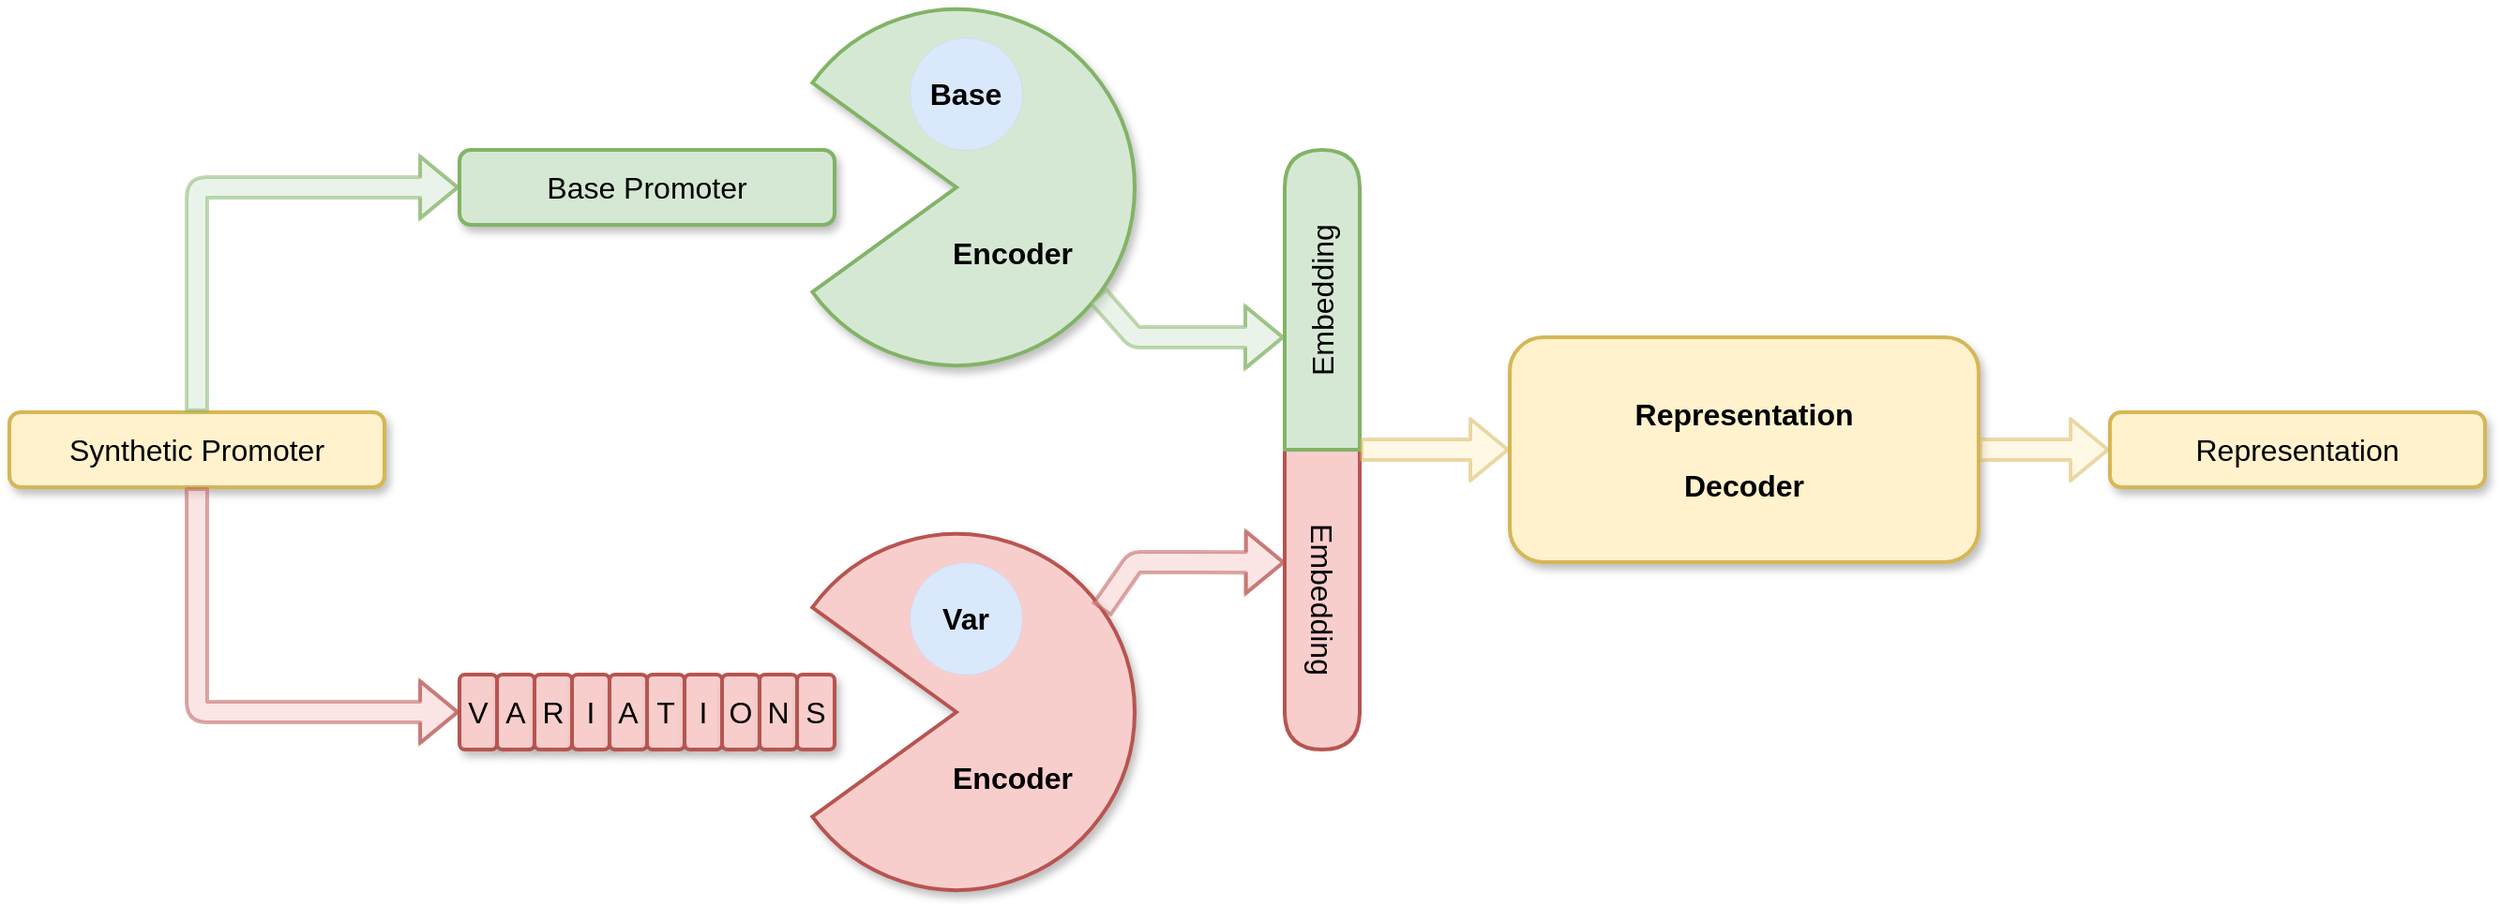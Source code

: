 <mxfile version="18.1.1" type="device"><diagram id="GqJFGkI5J_TLqhfjNLBM" name="Page-1"><mxGraphModel dx="1221" dy="726" grid="1" gridSize="10" guides="1" tooltips="1" connect="1" arrows="1" fold="1" page="1" pageScale="1" pageWidth="1654" pageHeight="1169" math="0" shadow="0"><root><mxCell id="0"/><mxCell id="1" parent="0"/><mxCell id="oWnLQndHVXs9HaX9_V5U-1" value="&lt;font style=&quot;font-size: 16px;&quot;&gt;Synthetic Promoter&lt;/font&gt;" style="rounded=1;whiteSpace=wrap;html=1;fillColor=#fff2cc;strokeColor=#d6b656;shadow=1;glass=0;strokeWidth=2;" parent="1" vertex="1"><mxGeometry x="80" y="320" width="200" height="40" as="geometry"/></mxCell><mxCell id="oWnLQndHVXs9HaX9_V5U-2" value="" style="shape=flexArrow;endArrow=classic;html=1;rounded=1;fontSize=16;exitX=0.5;exitY=0;exitDx=0;exitDy=0;fillColor=#d5e8d4;strokeColor=#82b366;shadow=0;opacity=50;strokeWidth=2;entryX=0;entryY=0.5;entryDx=0;entryDy=0;" parent="1" source="oWnLQndHVXs9HaX9_V5U-1" target="oWnLQndHVXs9HaX9_V5U-4" edge="1"><mxGeometry width="50" height="50" relative="1" as="geometry"><mxPoint x="440" y="320" as="sourcePoint"/><mxPoint x="320" y="160" as="targetPoint"/><Array as="points"><mxPoint x="180" y="200"/></Array></mxGeometry></mxCell><mxCell id="oWnLQndHVXs9HaX9_V5U-3" value="" style="shape=flexArrow;endArrow=classic;html=1;rounded=1;shadow=0;fontSize=16;exitX=0.5;exitY=1;exitDx=0;exitDy=0;fillColor=#f8cecc;strokeColor=#b85450;opacity=50;strokeWidth=2;entryX=0;entryY=0.5;entryDx=0;entryDy=0;" parent="1" source="oWnLQndHVXs9HaX9_V5U-1" target="oWnLQndHVXs9HaX9_V5U-5" edge="1"><mxGeometry width="50" height="50" relative="1" as="geometry"><mxPoint x="410" y="480" as="sourcePoint"/><mxPoint x="320" y="520" as="targetPoint"/><Array as="points"><mxPoint x="180" y="480"/></Array></mxGeometry></mxCell><mxCell id="oWnLQndHVXs9HaX9_V5U-4" value="&lt;font style=&quot;font-size: 16px;&quot;&gt;Base Promoter&lt;/font&gt;" style="rounded=1;whiteSpace=wrap;html=1;fillColor=#d5e8d4;strokeColor=#82b366;shadow=1;glass=0;strokeWidth=2;" parent="1" vertex="1"><mxGeometry x="320" y="180" width="200" height="40" as="geometry"/></mxCell><mxCell id="oWnLQndHVXs9HaX9_V5U-5" value="&lt;font style=&quot;font-size: 16px;&quot;&gt;V&lt;/font&gt;" style="rounded=1;whiteSpace=wrap;html=1;fillColor=#f8cecc;strokeColor=#b85450;shadow=1;glass=0;fontSize=16;sketch=0;strokeWidth=2;" parent="1" vertex="1"><mxGeometry x="320" y="460" width="20" height="40" as="geometry"/></mxCell><mxCell id="oWnLQndHVXs9HaX9_V5U-6" value="A" style="rounded=1;whiteSpace=wrap;html=1;fillColor=#f8cecc;strokeColor=#b85450;shadow=1;glass=0;fontSize=16;sketch=0;strokeWidth=2;" parent="1" vertex="1"><mxGeometry x="340" y="460" width="20" height="40" as="geometry"/></mxCell><mxCell id="oWnLQndHVXs9HaX9_V5U-7" value="R" style="rounded=1;fillColor=#f8cecc;strokeColor=#b85450;shadow=1;glass=0;fontSize=16;whiteSpace=wrap;html=1;labelBackgroundColor=none;labelBorderColor=none;sketch=0;strokeWidth=2;" parent="1" vertex="1"><mxGeometry x="360" y="460" width="20" height="40" as="geometry"/></mxCell><mxCell id="oWnLQndHVXs9HaX9_V5U-8" value="I" style="rounded=1;fillColor=#f8cecc;strokeColor=#b85450;shadow=1;glass=0;fontSize=16;whiteSpace=wrap;html=1;labelBackgroundColor=none;labelBorderColor=none;sketch=0;strokeWidth=2;" parent="1" vertex="1"><mxGeometry x="380" y="460" width="20" height="40" as="geometry"/></mxCell><mxCell id="oWnLQndHVXs9HaX9_V5U-9" value="A" style="rounded=1;fillColor=#f8cecc;strokeColor=#b85450;shadow=1;glass=0;fontSize=16;whiteSpace=wrap;html=1;labelBackgroundColor=none;labelBorderColor=none;sketch=0;strokeWidth=2;" parent="1" vertex="1"><mxGeometry x="400" y="460" width="20" height="40" as="geometry"/></mxCell><mxCell id="oWnLQndHVXs9HaX9_V5U-10" value="T" style="rounded=1;fillColor=#f8cecc;strokeColor=#b85450;shadow=1;glass=0;fontSize=16;whiteSpace=wrap;html=1;labelBackgroundColor=none;labelBorderColor=none;sketch=0;strokeWidth=2;" parent="1" vertex="1"><mxGeometry x="420" y="460" width="20" height="40" as="geometry"/></mxCell><mxCell id="oWnLQndHVXs9HaX9_V5U-11" value="I" style="rounded=1;fillColor=#f8cecc;strokeColor=#b85450;shadow=1;glass=0;fontSize=16;whiteSpace=wrap;html=1;labelBackgroundColor=none;labelBorderColor=none;sketch=0;strokeWidth=2;" parent="1" vertex="1"><mxGeometry x="440" y="460" width="20" height="40" as="geometry"/></mxCell><mxCell id="oWnLQndHVXs9HaX9_V5U-12" value="O" style="rounded=1;fillColor=#f8cecc;strokeColor=#b85450;shadow=1;glass=0;fontSize=16;whiteSpace=wrap;html=1;labelBackgroundColor=none;labelBorderColor=none;sketch=0;strokeWidth=2;" parent="1" vertex="1"><mxGeometry x="460" y="460" width="20" height="40" as="geometry"/></mxCell><mxCell id="oWnLQndHVXs9HaX9_V5U-13" value="N" style="rounded=1;whiteSpace=wrap;html=1;fillColor=#f8cecc;strokeColor=#b85450;shadow=1;glass=0;fontSize=16;sketch=0;strokeWidth=2;" parent="1" vertex="1"><mxGeometry x="480" y="460" width="20" height="40" as="geometry"/></mxCell><mxCell id="oWnLQndHVXs9HaX9_V5U-14" value="S" style="rounded=1;whiteSpace=wrap;html=1;fillColor=#f8cecc;strokeColor=#b85450;shadow=1;glass=0;fontSize=16;sketch=0;strokeWidth=2;" parent="1" vertex="1"><mxGeometry x="500" y="460" width="20" height="40" as="geometry"/></mxCell><mxCell id="oWnLQndHVXs9HaX9_V5U-26" value="" style="verticalLabelPosition=bottom;verticalAlign=top;html=1;shape=mxgraph.basic.pie;startAngle=0.10;endAngle=0.90;shadow=1;glass=1;labelBackgroundColor=none;labelBorderColor=none;sketch=0;fontSize=16;rotation=-90;fillColor=#d5e8d4;strokeColor=#82b366;strokeWidth=2;" parent="1" vertex="1"><mxGeometry x="490" y="105" width="190" height="190" as="geometry"/></mxCell><mxCell id="oWnLQndHVXs9HaX9_V5U-29" value="&lt;b&gt;Encoder&lt;/b&gt;" style="text;html=1;strokeColor=none;fillColor=none;align=center;verticalAlign=middle;whiteSpace=wrap;rounded=0;shadow=1;glass=1;labelBackgroundColor=none;labelBorderColor=none;sketch=0;fontSize=16;" parent="1" vertex="1"><mxGeometry x="585" y="220" width="60" height="30" as="geometry"/></mxCell><mxCell id="oWnLQndHVXs9HaX9_V5U-30" value="&lt;font face=&quot;Helvetica&quot;&gt;&lt;b&gt;Base&lt;/b&gt;&lt;/font&gt;" style="ellipse;whiteSpace=wrap;html=1;aspect=fixed;shadow=0;glass=1;labelBackgroundColor=none;labelBorderColor=none;sketch=0;fontFamily=Comic Sans MS;fontSize=16;fillColor=#dae8fc;strokeColor=#6c8ebf;strokeWidth=0;" parent="1" vertex="1"><mxGeometry x="560" y="120" width="60" height="60" as="geometry"/></mxCell><mxCell id="oWnLQndHVXs9HaX9_V5U-31" value="" style="verticalLabelPosition=bottom;verticalAlign=top;html=1;shape=mxgraph.basic.pie;startAngle=0.10;endAngle=0.90;shadow=1;glass=1;labelBackgroundColor=none;labelBorderColor=none;sketch=0;fontSize=16;rotation=-90;fillColor=#f8cecc;strokeColor=#b85450;strokeWidth=2;" parent="1" vertex="1"><mxGeometry x="490" y="385" width="190" height="190" as="geometry"/></mxCell><mxCell id="oWnLQndHVXs9HaX9_V5U-32" value="&lt;b&gt;Encoder&lt;/b&gt;" style="text;html=1;strokeColor=none;fillColor=none;align=center;verticalAlign=middle;whiteSpace=wrap;rounded=0;shadow=1;glass=1;labelBackgroundColor=none;labelBorderColor=none;sketch=0;fontSize=16;" parent="1" vertex="1"><mxGeometry x="585" y="500" width="60" height="30" as="geometry"/></mxCell><mxCell id="oWnLQndHVXs9HaX9_V5U-33" value="&lt;font face=&quot;Helvetica&quot;&gt;&lt;b&gt;Var&lt;/b&gt;&lt;/font&gt;" style="ellipse;whiteSpace=wrap;html=1;aspect=fixed;shadow=0;glass=1;labelBackgroundColor=none;labelBorderColor=none;sketch=0;fontFamily=Comic Sans MS;fontSize=16;fillColor=#dae8fc;strokeColor=#6c8ebf;strokeWidth=0;" parent="1" vertex="1"><mxGeometry x="560" y="400" width="60" height="60" as="geometry"/></mxCell><mxCell id="oWnLQndHVXs9HaX9_V5U-34" value="Embedding" style="shape=delay;whiteSpace=wrap;html=1;shadow=0;glass=1;labelBackgroundColor=none;labelBorderColor=none;sketch=0;fontFamily=Helvetica;fontSize=16;fillColor=#f8cecc;rotation=90;strokeWidth=2;strokeColor=#b85450;" parent="1" vertex="1"><mxGeometry x="700" y="400" width="160" height="40" as="geometry"/></mxCell><mxCell id="oWnLQndHVXs9HaX9_V5U-35" value="Embedding" style="shape=delay;whiteSpace=wrap;html=1;shadow=0;glass=1;labelBackgroundColor=none;labelBorderColor=none;sketch=0;fontFamily=Helvetica;fontSize=16;fillColor=#d5e8d4;rotation=-90;strokeWidth=2;strokeColor=#82b366;" parent="1" vertex="1"><mxGeometry x="700" y="240" width="160" height="40" as="geometry"/></mxCell><mxCell id="oWnLQndHVXs9HaX9_V5U-36" value="" style="shape=flexArrow;endArrow=classic;html=1;rounded=1;shadow=0;fontFamily=Helvetica;fontSize=16;strokeWidth=2;fillColor=#d5e8d4;strokeColor=#82b366;opacity=50;exitX=0.197;exitY=0.896;exitDx=0;exitDy=0;exitPerimeter=0;" parent="1" source="oWnLQndHVXs9HaX9_V5U-26" edge="1"><mxGeometry width="50" height="50" relative="1" as="geometry"><mxPoint x="640" y="310" as="sourcePoint"/><mxPoint x="760" y="280" as="targetPoint"/><Array as="points"><mxPoint x="680" y="280"/></Array></mxGeometry></mxCell><mxCell id="oWnLQndHVXs9HaX9_V5U-37" value="" style="shape=flexArrow;endArrow=classic;html=1;rounded=1;shadow=0;fontFamily=Helvetica;fontSize=16;strokeWidth=2;opacity=50;entryX=0.376;entryY=0.992;entryDx=0;entryDy=0;entryPerimeter=0;exitX=0.786;exitY=0.906;exitDx=0;exitDy=0;exitPerimeter=0;fillColor=#f8cecc;strokeColor=#b85450;" parent="1" source="oWnLQndHVXs9HaX9_V5U-31" target="oWnLQndHVXs9HaX9_V5U-34" edge="1"><mxGeometry width="50" height="50" relative="1" as="geometry"><mxPoint x="630" y="410" as="sourcePoint"/><mxPoint x="450" y="310" as="targetPoint"/><Array as="points"><mxPoint x="680" y="400"/></Array></mxGeometry></mxCell><mxCell id="oWnLQndHVXs9HaX9_V5U-43" value="&lt;b&gt;Representation&lt;br&gt;&lt;br&gt;Decoder&lt;/b&gt;" style="rounded=1;whiteSpace=wrap;html=1;shadow=1;glass=0;labelBackgroundColor=none;labelBorderColor=none;sketch=0;fontFamily=Helvetica;fontSize=16;strokeWidth=2;fillColor=#fff2cc;strokeColor=#d6b656;" parent="1" vertex="1"><mxGeometry x="880" y="280" width="250" height="120" as="geometry"/></mxCell><mxCell id="oWnLQndHVXs9HaX9_V5U-44" value="" style="shape=flexArrow;endArrow=classic;html=1;rounded=1;shadow=0;fontFamily=Helvetica;fontSize=16;strokeWidth=2;opacity=50;entryX=0;entryY=0.5;entryDx=0;entryDy=0;exitX=0;exitY=1;exitDx=0;exitDy=0;fillColor=#fff2cc;strokeColor=#d6b656;" parent="1" source="oWnLQndHVXs9HaX9_V5U-35" target="oWnLQndHVXs9HaX9_V5U-43" edge="1"><mxGeometry width="50" height="50" relative="1" as="geometry"><mxPoint x="780" y="370" as="sourcePoint"/><mxPoint x="830" y="320" as="targetPoint"/></mxGeometry></mxCell><mxCell id="oWnLQndHVXs9HaX9_V5U-45" value="Representation" style="rounded=1;whiteSpace=wrap;html=1;shadow=1;glass=0;labelBackgroundColor=none;labelBorderColor=none;sketch=0;fontFamily=Helvetica;fontSize=16;strokeWidth=2;fillColor=#fff2cc;strokeColor=#d6b656;" parent="1" vertex="1"><mxGeometry x="1200" y="320" width="200" height="40" as="geometry"/></mxCell><mxCell id="oWnLQndHVXs9HaX9_V5U-46" value="" style="shape=flexArrow;endArrow=classic;html=1;rounded=1;shadow=0;fontFamily=Helvetica;fontSize=16;strokeWidth=2;opacity=50;entryX=0;entryY=0.5;entryDx=0;entryDy=0;exitX=1;exitY=0.5;exitDx=0;exitDy=0;fillColor=#fff2cc;strokeColor=#d6b656;" parent="1" source="oWnLQndHVXs9HaX9_V5U-43" target="oWnLQndHVXs9HaX9_V5U-45" edge="1"><mxGeometry width="50" height="50" relative="1" as="geometry"><mxPoint x="1140" y="339.47" as="sourcePoint"/><mxPoint x="1220" y="339.47" as="targetPoint"/></mxGeometry></mxCell></root></mxGraphModel></diagram></mxfile>